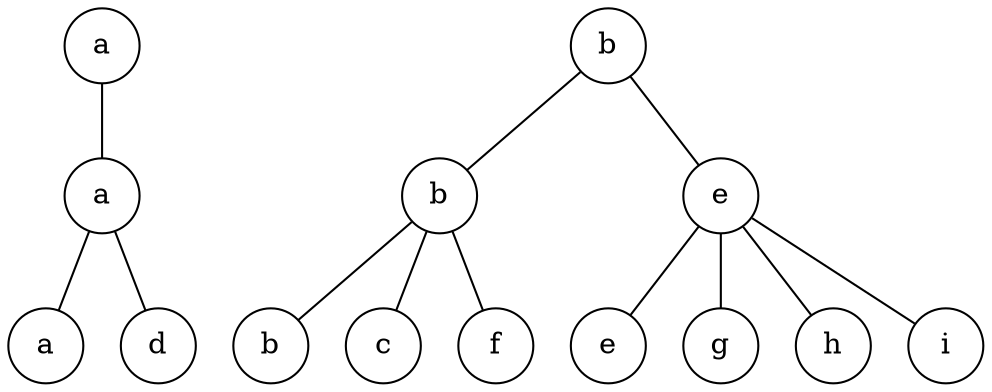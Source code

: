 graph
{
	node [shape=circle, style=solid, label=""];

	a2 -- a1;
	b2 -- b1;
	b2 -- e1;
	a1 -- a0;
	a1 -- d0;
	b1 -- b0;
	b1 -- c0;
	b1 -- f0;
	e1 -- e0;
	e1 -- g0;
	e1 -- h0;
	e1 -- i0;

	a0 [label=a];
	a1 [label=a];
	a2 [label=a];
	b0 [label=b];
	b1 [label=b];
	b2 [label=b];
	c0 [label=c];
	d0 [label=d];
	e0 [label=e];
	e1 [label=e];
	f0 [label=f];
	g0 [label=g];
	h0 [label=h];
	i0 [label=i];
}
